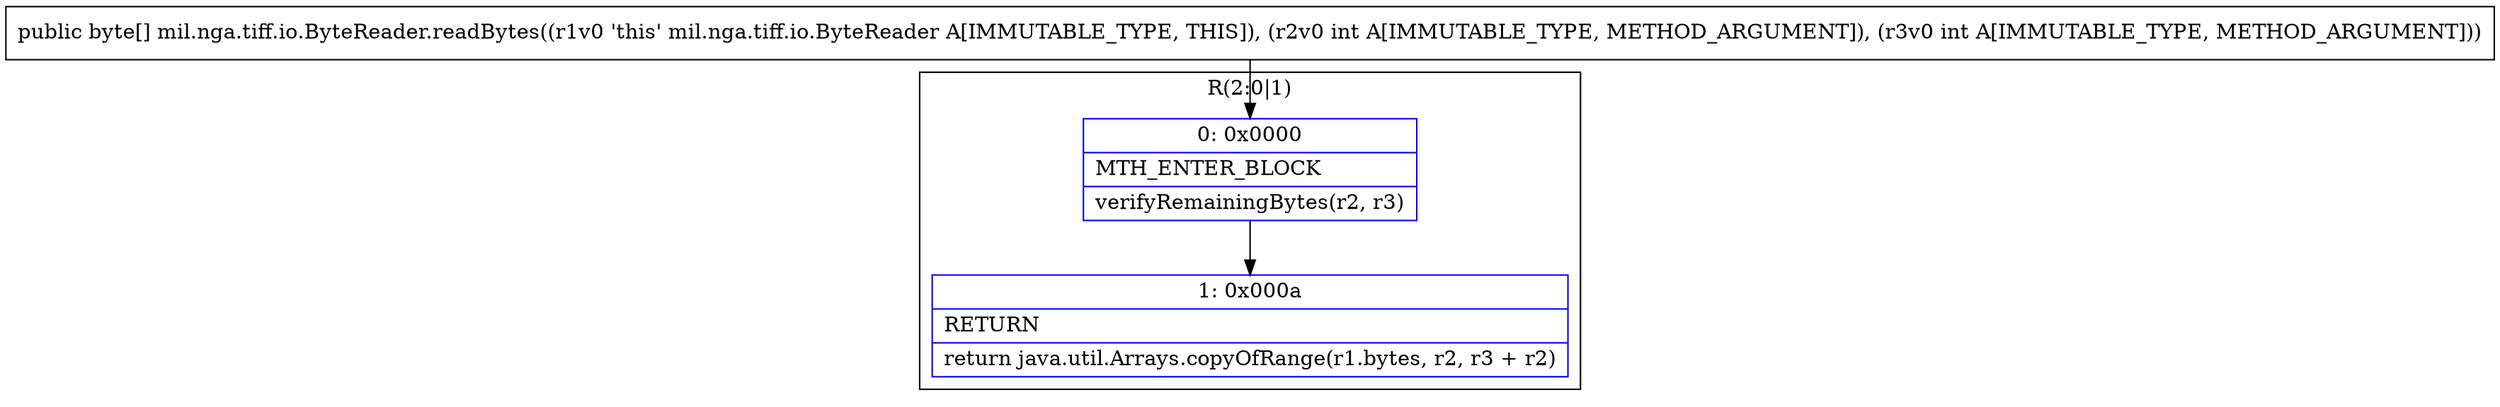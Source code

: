 digraph "CFG formil.nga.tiff.io.ByteReader.readBytes(II)[B" {
subgraph cluster_Region_2131785688 {
label = "R(2:0|1)";
node [shape=record,color=blue];
Node_0 [shape=record,label="{0\:\ 0x0000|MTH_ENTER_BLOCK\l|verifyRemainingBytes(r2, r3)\l}"];
Node_1 [shape=record,label="{1\:\ 0x000a|RETURN\l|return java.util.Arrays.copyOfRange(r1.bytes, r2, r3 + r2)\l}"];
}
MethodNode[shape=record,label="{public byte[] mil.nga.tiff.io.ByteReader.readBytes((r1v0 'this' mil.nga.tiff.io.ByteReader A[IMMUTABLE_TYPE, THIS]), (r2v0 int A[IMMUTABLE_TYPE, METHOD_ARGUMENT]), (r3v0 int A[IMMUTABLE_TYPE, METHOD_ARGUMENT])) }"];
MethodNode -> Node_0;
Node_0 -> Node_1;
}

